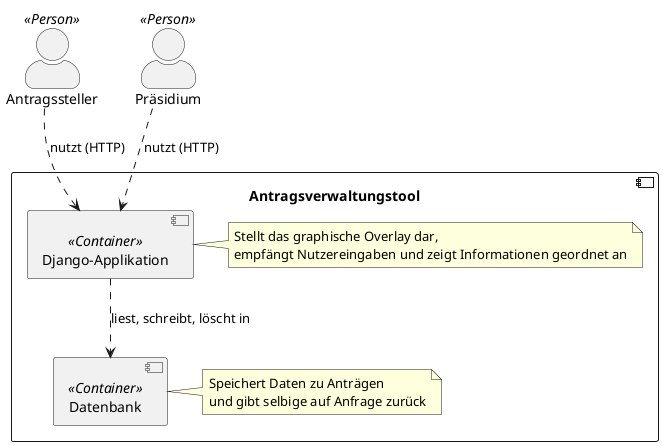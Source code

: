 @startuml "Level 2 - Container"

skinparam actorStyle awesome

actor Antragssteller <<Person>>
actor Präsidium <<Person>>

component "Antragsverwaltungstool" {
    component [Django-Applikation] <<Container>>
    note right of [Django-Applikation]
        Stellt das graphische Overlay dar, 
        empfängt Nutzereingaben und zeigt Informationen geordnet an
    end note
    [Datenbank] <<Container>>
    note right of [Datenbank]
        Speichert Daten zu Anträgen
        und gibt selbige auf Anfrage zurück
    end note
}

Antragssteller ..> [Django-Applikation] : nutzt (HTTP)
Präsidium ..> [Django-Applikation] : nutzt (HTTP)
[Django-Applikation] ..> [Datenbank] : liest, schreibt, löscht in

@enduml